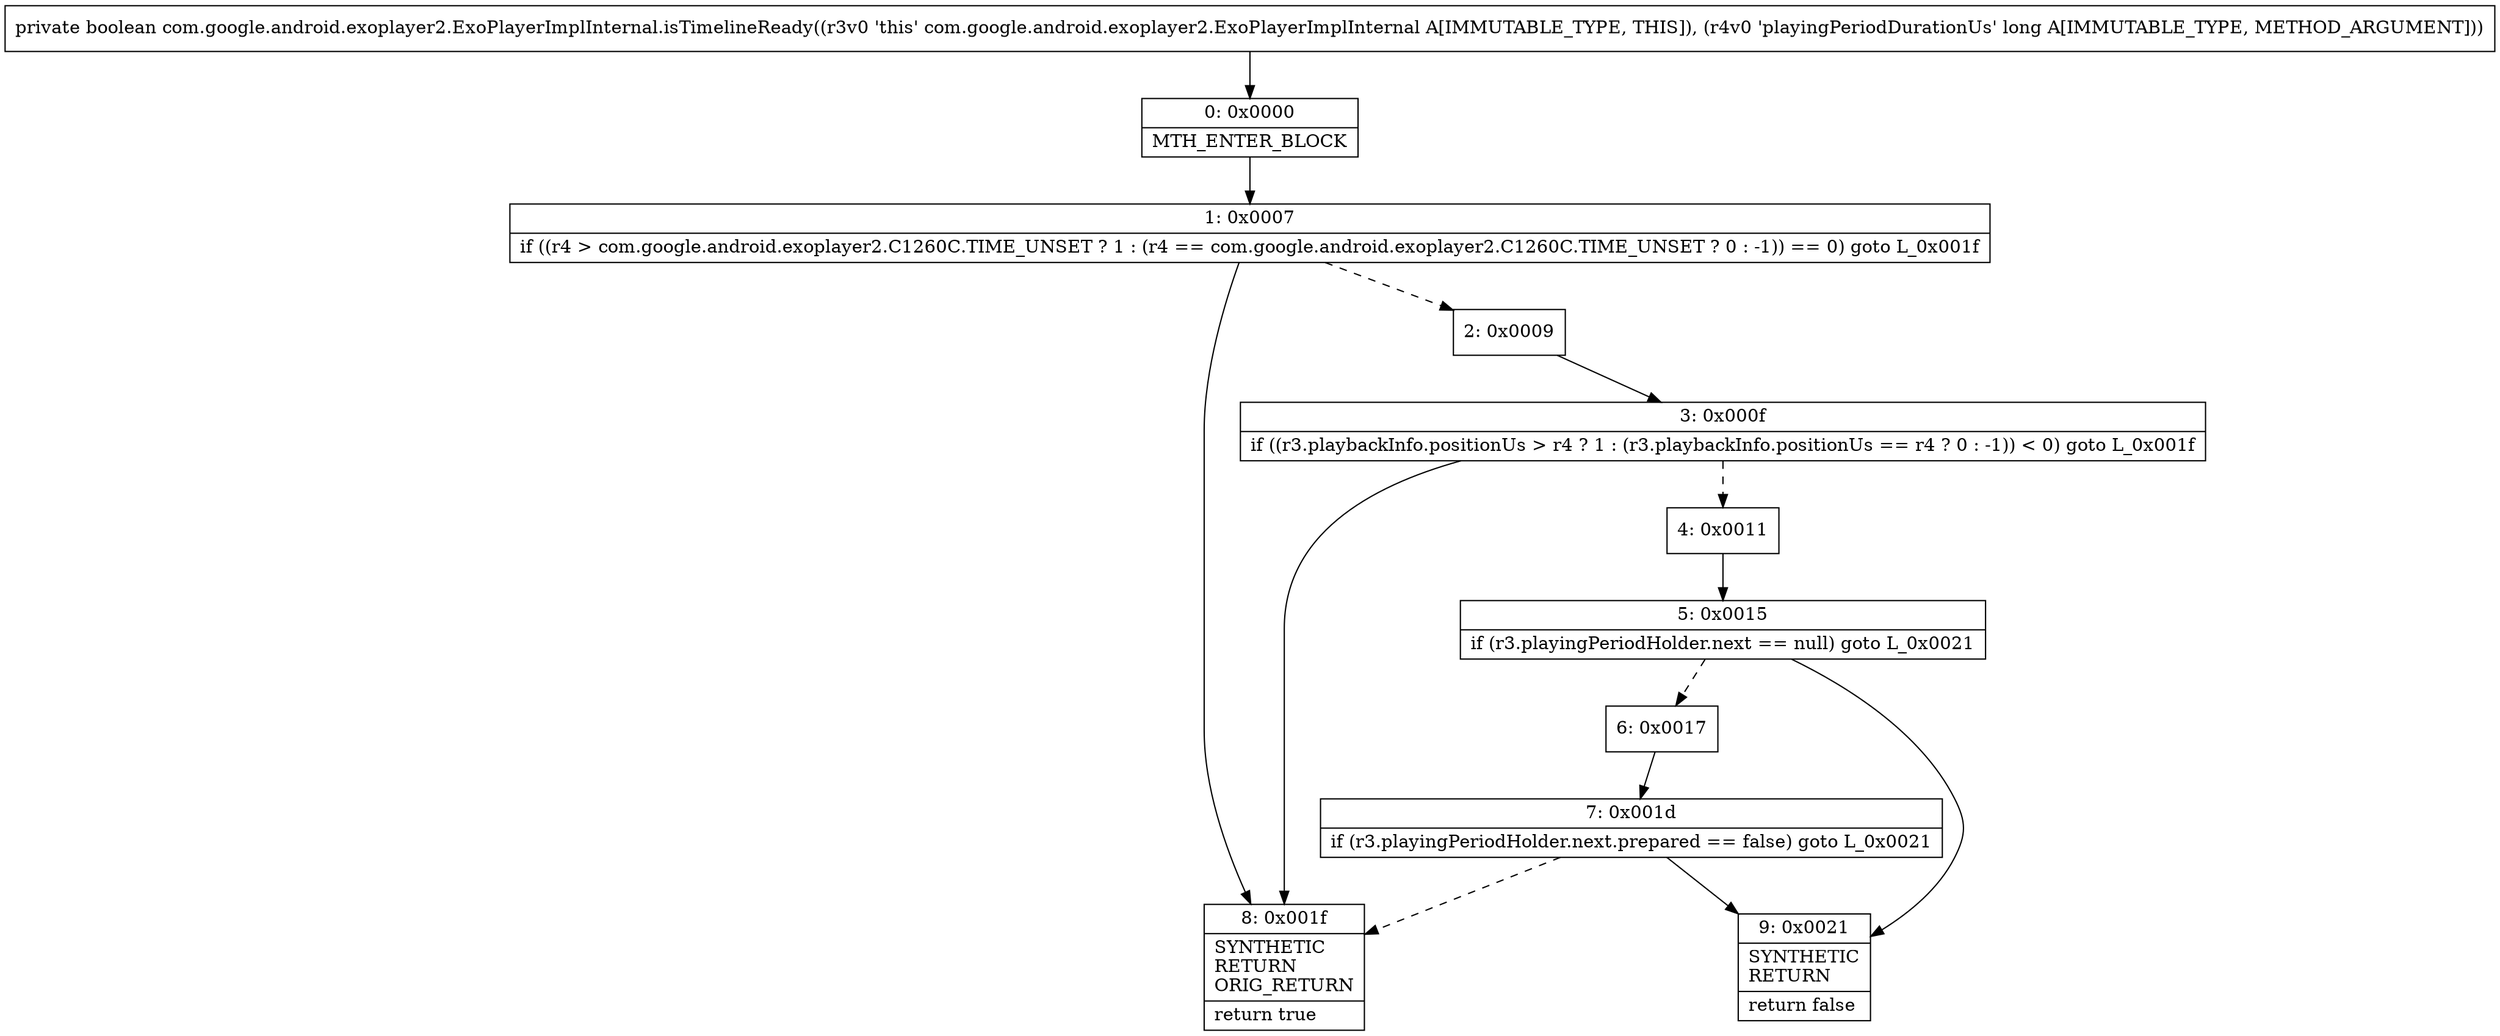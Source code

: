 digraph "CFG forcom.google.android.exoplayer2.ExoPlayerImplInternal.isTimelineReady(J)Z" {
Node_0 [shape=record,label="{0\:\ 0x0000|MTH_ENTER_BLOCK\l}"];
Node_1 [shape=record,label="{1\:\ 0x0007|if ((r4 \> com.google.android.exoplayer2.C1260C.TIME_UNSET ? 1 : (r4 == com.google.android.exoplayer2.C1260C.TIME_UNSET ? 0 : \-1)) == 0) goto L_0x001f\l}"];
Node_2 [shape=record,label="{2\:\ 0x0009}"];
Node_3 [shape=record,label="{3\:\ 0x000f|if ((r3.playbackInfo.positionUs \> r4 ? 1 : (r3.playbackInfo.positionUs == r4 ? 0 : \-1)) \< 0) goto L_0x001f\l}"];
Node_4 [shape=record,label="{4\:\ 0x0011}"];
Node_5 [shape=record,label="{5\:\ 0x0015|if (r3.playingPeriodHolder.next == null) goto L_0x0021\l}"];
Node_6 [shape=record,label="{6\:\ 0x0017}"];
Node_7 [shape=record,label="{7\:\ 0x001d|if (r3.playingPeriodHolder.next.prepared == false) goto L_0x0021\l}"];
Node_8 [shape=record,label="{8\:\ 0x001f|SYNTHETIC\lRETURN\lORIG_RETURN\l|return true\l}"];
Node_9 [shape=record,label="{9\:\ 0x0021|SYNTHETIC\lRETURN\l|return false\l}"];
MethodNode[shape=record,label="{private boolean com.google.android.exoplayer2.ExoPlayerImplInternal.isTimelineReady((r3v0 'this' com.google.android.exoplayer2.ExoPlayerImplInternal A[IMMUTABLE_TYPE, THIS]), (r4v0 'playingPeriodDurationUs' long A[IMMUTABLE_TYPE, METHOD_ARGUMENT])) }"];
MethodNode -> Node_0;
Node_0 -> Node_1;
Node_1 -> Node_2[style=dashed];
Node_1 -> Node_8;
Node_2 -> Node_3;
Node_3 -> Node_4[style=dashed];
Node_3 -> Node_8;
Node_4 -> Node_5;
Node_5 -> Node_6[style=dashed];
Node_5 -> Node_9;
Node_6 -> Node_7;
Node_7 -> Node_8[style=dashed];
Node_7 -> Node_9;
}

